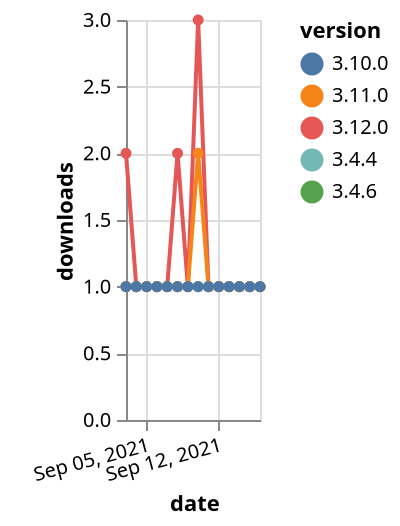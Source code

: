 {"$schema": "https://vega.github.io/schema/vega-lite/v5.json", "description": "A simple bar chart with embedded data.", "data": {"values": [{"date": "2021-09-03", "total": 188, "delta": 2, "version": "3.12.0"}, {"date": "2021-09-04", "total": 189, "delta": 1, "version": "3.12.0"}, {"date": "2021-09-05", "total": 190, "delta": 1, "version": "3.12.0"}, {"date": "2021-09-06", "total": 191, "delta": 1, "version": "3.12.0"}, {"date": "2021-09-07", "total": 192, "delta": 1, "version": "3.12.0"}, {"date": "2021-09-08", "total": 194, "delta": 2, "version": "3.12.0"}, {"date": "2021-09-09", "total": 195, "delta": 1, "version": "3.12.0"}, {"date": "2021-09-10", "total": 198, "delta": 3, "version": "3.12.0"}, {"date": "2021-09-11", "total": 199, "delta": 1, "version": "3.12.0"}, {"date": "2021-09-12", "total": 200, "delta": 1, "version": "3.12.0"}, {"date": "2021-09-13", "total": 201, "delta": 1, "version": "3.12.0"}, {"date": "2021-09-14", "total": 202, "delta": 1, "version": "3.12.0"}, {"date": "2021-09-15", "total": 203, "delta": 1, "version": "3.12.0"}, {"date": "2021-09-16", "total": 204, "delta": 1, "version": "3.12.0"}, {"date": "2021-09-03", "total": 176, "delta": 1, "version": "3.4.6"}, {"date": "2021-09-04", "total": 177, "delta": 1, "version": "3.4.6"}, {"date": "2021-09-05", "total": 178, "delta": 1, "version": "3.4.6"}, {"date": "2021-09-06", "total": 179, "delta": 1, "version": "3.4.6"}, {"date": "2021-09-07", "total": 180, "delta": 1, "version": "3.4.6"}, {"date": "2021-09-08", "total": 181, "delta": 1, "version": "3.4.6"}, {"date": "2021-09-09", "total": 182, "delta": 1, "version": "3.4.6"}, {"date": "2021-09-10", "total": 183, "delta": 1, "version": "3.4.6"}, {"date": "2021-09-11", "total": 184, "delta": 1, "version": "3.4.6"}, {"date": "2021-09-12", "total": 185, "delta": 1, "version": "3.4.6"}, {"date": "2021-09-13", "total": 186, "delta": 1, "version": "3.4.6"}, {"date": "2021-09-14", "total": 187, "delta": 1, "version": "3.4.6"}, {"date": "2021-09-15", "total": 188, "delta": 1, "version": "3.4.6"}, {"date": "2021-09-16", "total": 189, "delta": 1, "version": "3.4.6"}, {"date": "2021-09-03", "total": 209, "delta": 1, "version": "3.4.4"}, {"date": "2021-09-04", "total": 210, "delta": 1, "version": "3.4.4"}, {"date": "2021-09-05", "total": 211, "delta": 1, "version": "3.4.4"}, {"date": "2021-09-06", "total": 212, "delta": 1, "version": "3.4.4"}, {"date": "2021-09-07", "total": 213, "delta": 1, "version": "3.4.4"}, {"date": "2021-09-08", "total": 214, "delta": 1, "version": "3.4.4"}, {"date": "2021-09-09", "total": 215, "delta": 1, "version": "3.4.4"}, {"date": "2021-09-10", "total": 216, "delta": 1, "version": "3.4.4"}, {"date": "2021-09-11", "total": 217, "delta": 1, "version": "3.4.4"}, {"date": "2021-09-12", "total": 218, "delta": 1, "version": "3.4.4"}, {"date": "2021-09-13", "total": 219, "delta": 1, "version": "3.4.4"}, {"date": "2021-09-14", "total": 220, "delta": 1, "version": "3.4.4"}, {"date": "2021-09-15", "total": 221, "delta": 1, "version": "3.4.4"}, {"date": "2021-09-16", "total": 222, "delta": 1, "version": "3.4.4"}, {"date": "2021-09-03", "total": 140, "delta": 1, "version": "3.11.0"}, {"date": "2021-09-04", "total": 141, "delta": 1, "version": "3.11.0"}, {"date": "2021-09-05", "total": 142, "delta": 1, "version": "3.11.0"}, {"date": "2021-09-06", "total": 143, "delta": 1, "version": "3.11.0"}, {"date": "2021-09-07", "total": 144, "delta": 1, "version": "3.11.0"}, {"date": "2021-09-08", "total": 145, "delta": 1, "version": "3.11.0"}, {"date": "2021-09-09", "total": 146, "delta": 1, "version": "3.11.0"}, {"date": "2021-09-10", "total": 148, "delta": 2, "version": "3.11.0"}, {"date": "2021-09-11", "total": 149, "delta": 1, "version": "3.11.0"}, {"date": "2021-09-12", "total": 150, "delta": 1, "version": "3.11.0"}, {"date": "2021-09-13", "total": 151, "delta": 1, "version": "3.11.0"}, {"date": "2021-09-14", "total": 152, "delta": 1, "version": "3.11.0"}, {"date": "2021-09-15", "total": 153, "delta": 1, "version": "3.11.0"}, {"date": "2021-09-16", "total": 154, "delta": 1, "version": "3.11.0"}, {"date": "2021-09-03", "total": 170, "delta": 1, "version": "3.10.0"}, {"date": "2021-09-04", "total": 171, "delta": 1, "version": "3.10.0"}, {"date": "2021-09-05", "total": 172, "delta": 1, "version": "3.10.0"}, {"date": "2021-09-06", "total": 173, "delta": 1, "version": "3.10.0"}, {"date": "2021-09-07", "total": 174, "delta": 1, "version": "3.10.0"}, {"date": "2021-09-08", "total": 175, "delta": 1, "version": "3.10.0"}, {"date": "2021-09-09", "total": 176, "delta": 1, "version": "3.10.0"}, {"date": "2021-09-10", "total": 177, "delta": 1, "version": "3.10.0"}, {"date": "2021-09-11", "total": 178, "delta": 1, "version": "3.10.0"}, {"date": "2021-09-12", "total": 179, "delta": 1, "version": "3.10.0"}, {"date": "2021-09-13", "total": 180, "delta": 1, "version": "3.10.0"}, {"date": "2021-09-14", "total": 181, "delta": 1, "version": "3.10.0"}, {"date": "2021-09-15", "total": 182, "delta": 1, "version": "3.10.0"}, {"date": "2021-09-16", "total": 183, "delta": 1, "version": "3.10.0"}]}, "width": "container", "mark": {"type": "line", "point": {"filled": true}}, "encoding": {"x": {"field": "date", "type": "temporal", "timeUnit": "yearmonthdate", "title": "date", "axis": {"labelAngle": -15}}, "y": {"field": "delta", "type": "quantitative", "title": "downloads"}, "color": {"field": "version", "type": "nominal"}, "tooltip": {"field": "delta"}}}